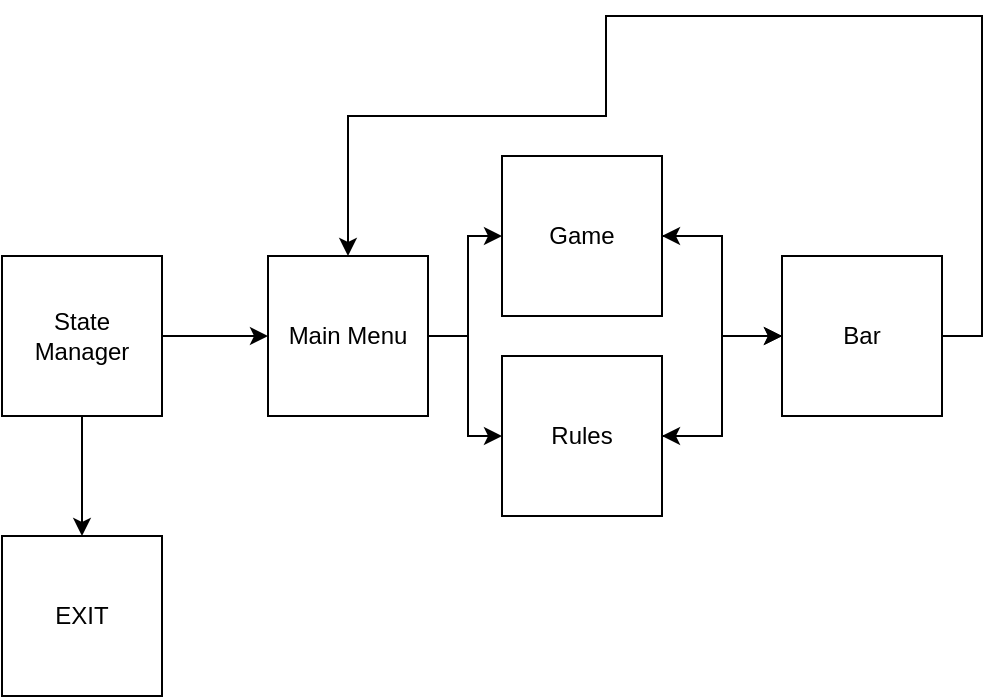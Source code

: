 <mxfile version="21.2.8" type="device">
  <diagram name="Página-1" id="bOBMU09ZP_0XKTQnbV2H">
    <mxGraphModel dx="960" dy="442" grid="1" gridSize="10" guides="1" tooltips="1" connect="1" arrows="1" fold="1" page="1" pageScale="1" pageWidth="827" pageHeight="1169" math="0" shadow="0">
      <root>
        <mxCell id="0" />
        <mxCell id="1" parent="0" />
        <mxCell id="oI4jGAhArHHVxf1wj3lw-7" style="edgeStyle=orthogonalEdgeStyle;rounded=0;orthogonalLoop=1;jettySize=auto;html=1;exitX=1;exitY=0.5;exitDx=0;exitDy=0;" edge="1" parent="1" source="oI4jGAhArHHVxf1wj3lw-1" target="oI4jGAhArHHVxf1wj3lw-3">
          <mxGeometry relative="1" as="geometry" />
        </mxCell>
        <mxCell id="oI4jGAhArHHVxf1wj3lw-16" style="edgeStyle=orthogonalEdgeStyle;rounded=0;orthogonalLoop=1;jettySize=auto;html=1;exitX=0.5;exitY=1;exitDx=0;exitDy=0;entryX=0.5;entryY=0;entryDx=0;entryDy=0;" edge="1" parent="1" source="oI4jGAhArHHVxf1wj3lw-1" target="oI4jGAhArHHVxf1wj3lw-15">
          <mxGeometry relative="1" as="geometry" />
        </mxCell>
        <mxCell id="oI4jGAhArHHVxf1wj3lw-1" value="State Manager" style="whiteSpace=wrap;html=1;aspect=fixed;" vertex="1" parent="1">
          <mxGeometry x="100" y="240" width="80" height="80" as="geometry" />
        </mxCell>
        <mxCell id="oI4jGAhArHHVxf1wj3lw-8" style="edgeStyle=orthogonalEdgeStyle;rounded=0;orthogonalLoop=1;jettySize=auto;html=1;" edge="1" parent="1" source="oI4jGAhArHHVxf1wj3lw-3" target="oI4jGAhArHHVxf1wj3lw-4">
          <mxGeometry relative="1" as="geometry" />
        </mxCell>
        <mxCell id="oI4jGAhArHHVxf1wj3lw-9" style="edgeStyle=orthogonalEdgeStyle;rounded=0;orthogonalLoop=1;jettySize=auto;html=1;exitX=1;exitY=0.5;exitDx=0;exitDy=0;entryX=0;entryY=0.5;entryDx=0;entryDy=0;" edge="1" parent="1" source="oI4jGAhArHHVxf1wj3lw-3" target="oI4jGAhArHHVxf1wj3lw-6">
          <mxGeometry relative="1" as="geometry" />
        </mxCell>
        <mxCell id="oI4jGAhArHHVxf1wj3lw-3" value="Main Menu" style="whiteSpace=wrap;html=1;aspect=fixed;" vertex="1" parent="1">
          <mxGeometry x="233" y="240" width="80" height="80" as="geometry" />
        </mxCell>
        <mxCell id="oI4jGAhArHHVxf1wj3lw-10" style="edgeStyle=orthogonalEdgeStyle;rounded=0;orthogonalLoop=1;jettySize=auto;html=1;exitX=1;exitY=0.5;exitDx=0;exitDy=0;" edge="1" parent="1" source="oI4jGAhArHHVxf1wj3lw-4" target="oI4jGAhArHHVxf1wj3lw-5">
          <mxGeometry relative="1" as="geometry" />
        </mxCell>
        <mxCell id="oI4jGAhArHHVxf1wj3lw-4" value="Game" style="whiteSpace=wrap;html=1;aspect=fixed;" vertex="1" parent="1">
          <mxGeometry x="350" y="190" width="80" height="80" as="geometry" />
        </mxCell>
        <mxCell id="oI4jGAhArHHVxf1wj3lw-11" style="edgeStyle=orthogonalEdgeStyle;rounded=0;orthogonalLoop=1;jettySize=auto;html=1;exitX=0;exitY=0.5;exitDx=0;exitDy=0;entryX=1;entryY=0.5;entryDx=0;entryDy=0;" edge="1" parent="1" source="oI4jGAhArHHVxf1wj3lw-5" target="oI4jGAhArHHVxf1wj3lw-4">
          <mxGeometry relative="1" as="geometry" />
        </mxCell>
        <mxCell id="oI4jGAhArHHVxf1wj3lw-13" style="edgeStyle=orthogonalEdgeStyle;rounded=0;orthogonalLoop=1;jettySize=auto;html=1;exitX=0;exitY=0.5;exitDx=0;exitDy=0;" edge="1" parent="1" source="oI4jGAhArHHVxf1wj3lw-5" target="oI4jGAhArHHVxf1wj3lw-6">
          <mxGeometry relative="1" as="geometry" />
        </mxCell>
        <mxCell id="oI4jGAhArHHVxf1wj3lw-14" style="edgeStyle=orthogonalEdgeStyle;rounded=0;orthogonalLoop=1;jettySize=auto;html=1;exitX=1;exitY=0.5;exitDx=0;exitDy=0;entryX=0.5;entryY=0;entryDx=0;entryDy=0;" edge="1" parent="1" source="oI4jGAhArHHVxf1wj3lw-5" target="oI4jGAhArHHVxf1wj3lw-3">
          <mxGeometry relative="1" as="geometry">
            <Array as="points">
              <mxPoint x="590" y="280" />
              <mxPoint x="590" y="120" />
              <mxPoint x="402" y="120" />
              <mxPoint x="402" y="170" />
              <mxPoint x="273" y="170" />
            </Array>
          </mxGeometry>
        </mxCell>
        <mxCell id="oI4jGAhArHHVxf1wj3lw-5" value="Bar" style="whiteSpace=wrap;html=1;aspect=fixed;" vertex="1" parent="1">
          <mxGeometry x="490" y="240" width="80" height="80" as="geometry" />
        </mxCell>
        <mxCell id="oI4jGAhArHHVxf1wj3lw-12" style="edgeStyle=orthogonalEdgeStyle;rounded=0;orthogonalLoop=1;jettySize=auto;html=1;exitX=1;exitY=0.5;exitDx=0;exitDy=0;entryX=0;entryY=0.5;entryDx=0;entryDy=0;" edge="1" parent="1" source="oI4jGAhArHHVxf1wj3lw-6" target="oI4jGAhArHHVxf1wj3lw-5">
          <mxGeometry relative="1" as="geometry" />
        </mxCell>
        <mxCell id="oI4jGAhArHHVxf1wj3lw-6" value="Rules" style="whiteSpace=wrap;html=1;aspect=fixed;" vertex="1" parent="1">
          <mxGeometry x="350" y="290" width="80" height="80" as="geometry" />
        </mxCell>
        <mxCell id="oI4jGAhArHHVxf1wj3lw-15" value="EXIT" style="whiteSpace=wrap;html=1;aspect=fixed;" vertex="1" parent="1">
          <mxGeometry x="100" y="380" width="80" height="80" as="geometry" />
        </mxCell>
      </root>
    </mxGraphModel>
  </diagram>
</mxfile>
